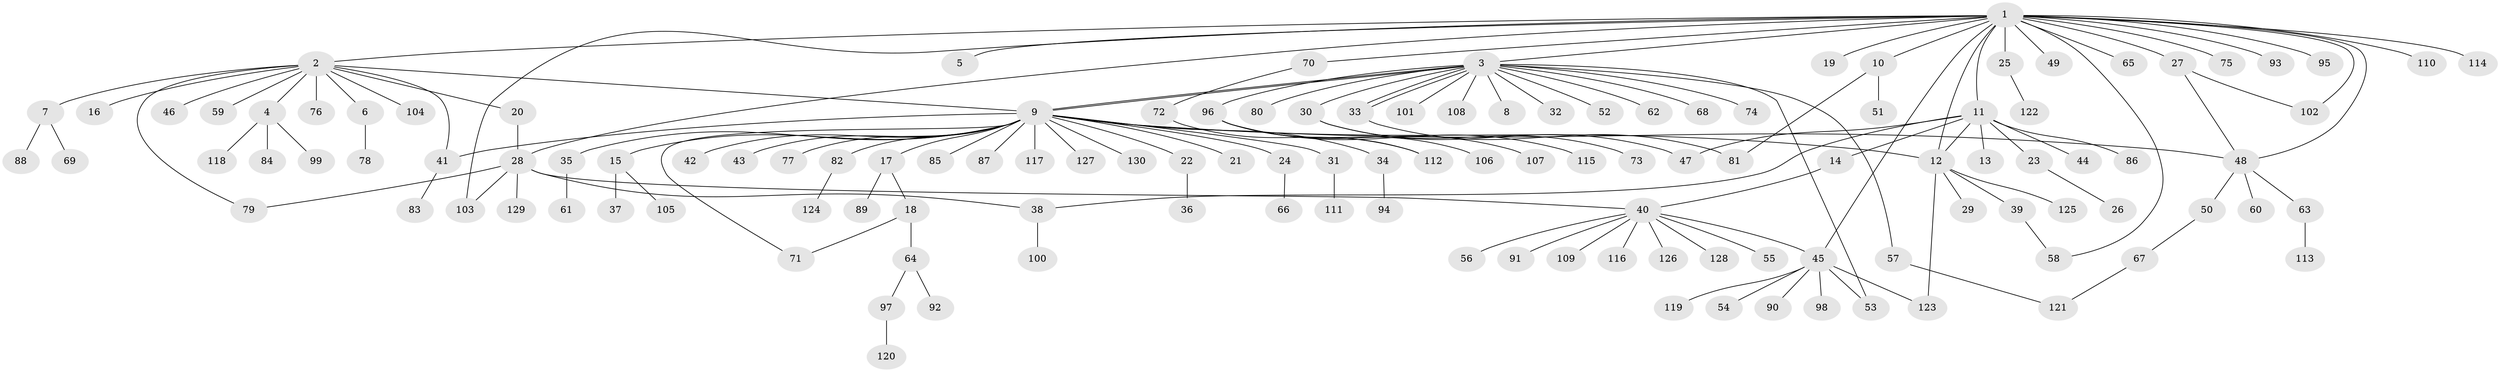 // Generated by graph-tools (version 1.1) at 2025/11/02/27/25 16:11:13]
// undirected, 130 vertices, 152 edges
graph export_dot {
graph [start="1"]
  node [color=gray90,style=filled];
  1;
  2;
  3;
  4;
  5;
  6;
  7;
  8;
  9;
  10;
  11;
  12;
  13;
  14;
  15;
  16;
  17;
  18;
  19;
  20;
  21;
  22;
  23;
  24;
  25;
  26;
  27;
  28;
  29;
  30;
  31;
  32;
  33;
  34;
  35;
  36;
  37;
  38;
  39;
  40;
  41;
  42;
  43;
  44;
  45;
  46;
  47;
  48;
  49;
  50;
  51;
  52;
  53;
  54;
  55;
  56;
  57;
  58;
  59;
  60;
  61;
  62;
  63;
  64;
  65;
  66;
  67;
  68;
  69;
  70;
  71;
  72;
  73;
  74;
  75;
  76;
  77;
  78;
  79;
  80;
  81;
  82;
  83;
  84;
  85;
  86;
  87;
  88;
  89;
  90;
  91;
  92;
  93;
  94;
  95;
  96;
  97;
  98;
  99;
  100;
  101;
  102;
  103;
  104;
  105;
  106;
  107;
  108;
  109;
  110;
  111;
  112;
  113;
  114;
  115;
  116;
  117;
  118;
  119;
  120;
  121;
  122;
  123;
  124;
  125;
  126;
  127;
  128;
  129;
  130;
  1 -- 2;
  1 -- 3;
  1 -- 5;
  1 -- 10;
  1 -- 11;
  1 -- 12;
  1 -- 19;
  1 -- 25;
  1 -- 27;
  1 -- 28;
  1 -- 45;
  1 -- 48;
  1 -- 49;
  1 -- 58;
  1 -- 65;
  1 -- 70;
  1 -- 75;
  1 -- 93;
  1 -- 95;
  1 -- 102;
  1 -- 103;
  1 -- 110;
  1 -- 114;
  2 -- 4;
  2 -- 6;
  2 -- 7;
  2 -- 9;
  2 -- 16;
  2 -- 20;
  2 -- 41;
  2 -- 46;
  2 -- 59;
  2 -- 76;
  2 -- 79;
  2 -- 104;
  3 -- 8;
  3 -- 9;
  3 -- 9;
  3 -- 30;
  3 -- 32;
  3 -- 33;
  3 -- 33;
  3 -- 52;
  3 -- 53;
  3 -- 57;
  3 -- 62;
  3 -- 68;
  3 -- 74;
  3 -- 80;
  3 -- 96;
  3 -- 101;
  3 -- 108;
  4 -- 84;
  4 -- 99;
  4 -- 118;
  6 -- 78;
  7 -- 69;
  7 -- 88;
  9 -- 12;
  9 -- 15;
  9 -- 17;
  9 -- 21;
  9 -- 22;
  9 -- 24;
  9 -- 31;
  9 -- 34;
  9 -- 35;
  9 -- 41;
  9 -- 42;
  9 -- 43;
  9 -- 48;
  9 -- 71;
  9 -- 77;
  9 -- 82;
  9 -- 85;
  9 -- 87;
  9 -- 117;
  9 -- 127;
  9 -- 130;
  10 -- 51;
  10 -- 81;
  11 -- 12;
  11 -- 13;
  11 -- 14;
  11 -- 23;
  11 -- 38;
  11 -- 44;
  11 -- 47;
  11 -- 86;
  12 -- 29;
  12 -- 39;
  12 -- 123;
  12 -- 125;
  14 -- 40;
  15 -- 37;
  15 -- 105;
  17 -- 18;
  17 -- 89;
  18 -- 64;
  18 -- 71;
  20 -- 28;
  22 -- 36;
  23 -- 26;
  24 -- 66;
  25 -- 122;
  27 -- 48;
  27 -- 102;
  28 -- 38;
  28 -- 40;
  28 -- 79;
  28 -- 103;
  28 -- 129;
  30 -- 47;
  30 -- 73;
  31 -- 111;
  33 -- 81;
  34 -- 94;
  35 -- 61;
  38 -- 100;
  39 -- 58;
  40 -- 45;
  40 -- 55;
  40 -- 56;
  40 -- 91;
  40 -- 109;
  40 -- 116;
  40 -- 126;
  40 -- 128;
  41 -- 83;
  45 -- 53;
  45 -- 54;
  45 -- 90;
  45 -- 98;
  45 -- 119;
  45 -- 123;
  48 -- 50;
  48 -- 60;
  48 -- 63;
  50 -- 67;
  57 -- 121;
  63 -- 113;
  64 -- 92;
  64 -- 97;
  67 -- 121;
  70 -- 72;
  72 -- 112;
  82 -- 124;
  96 -- 106;
  96 -- 107;
  96 -- 112;
  96 -- 115;
  97 -- 120;
}

